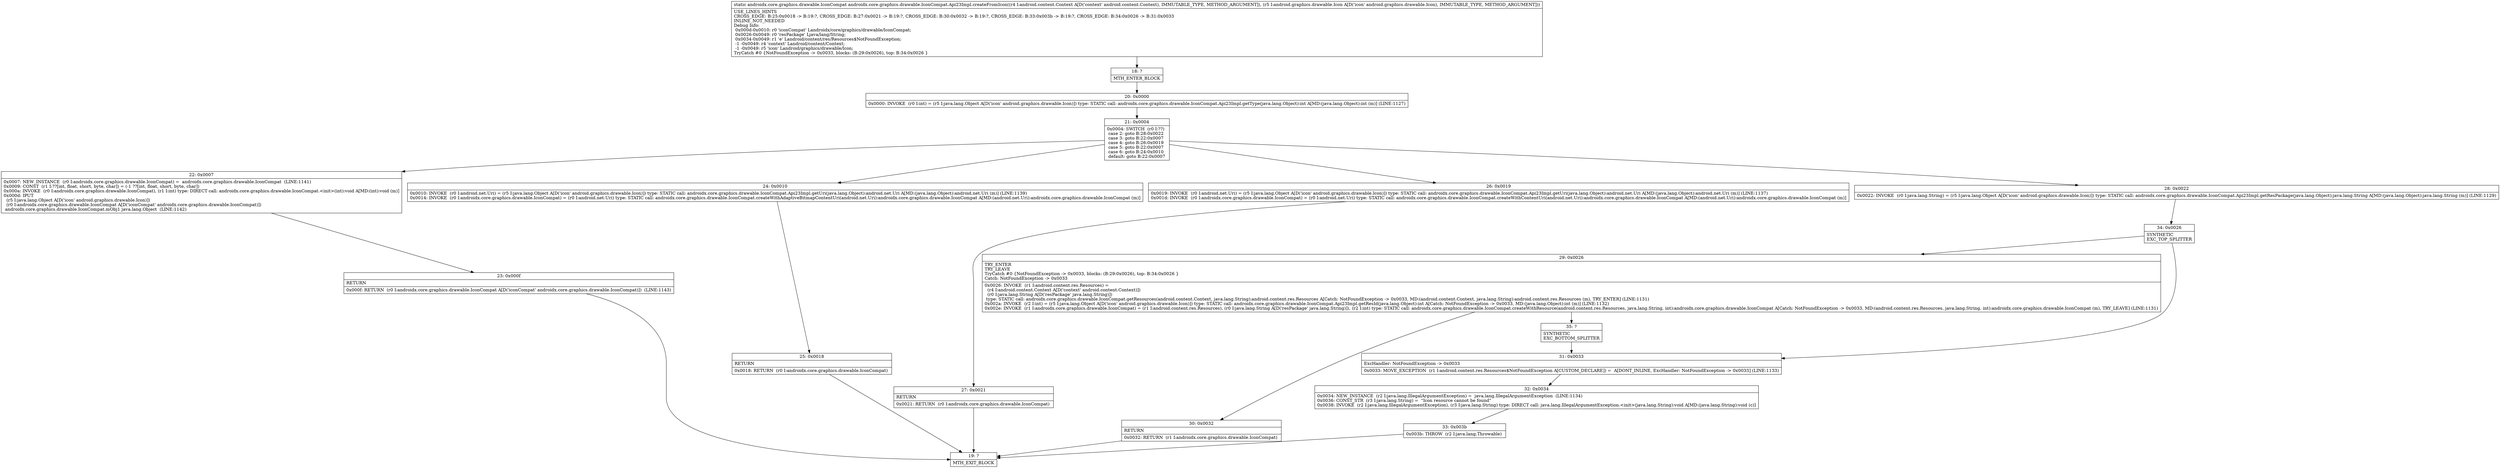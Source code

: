 digraph "CFG forandroidx.core.graphics.drawable.IconCompat.Api23Impl.createFromIcon(Landroid\/content\/Context;Landroid\/graphics\/drawable\/Icon;)Landroidx\/core\/graphics\/drawable\/IconCompat;" {
Node_18 [shape=record,label="{18\:\ ?|MTH_ENTER_BLOCK\l}"];
Node_20 [shape=record,label="{20\:\ 0x0000|0x0000: INVOKE  (r0 I:int) = (r5 I:java.lang.Object A[D('icon' android.graphics.drawable.Icon)]) type: STATIC call: androidx.core.graphics.drawable.IconCompat.Api23Impl.getType(java.lang.Object):int A[MD:(java.lang.Object):int (m)] (LINE:1127)\l}"];
Node_21 [shape=record,label="{21\:\ 0x0004|0x0004: SWITCH  (r0 I:??)\l case 2: goto B:28:0x0022\l case 3: goto B:22:0x0007\l case 4: goto B:26:0x0019\l case 5: goto B:22:0x0007\l case 6: goto B:24:0x0010\l default: goto B:22:0x0007 \l}"];
Node_22 [shape=record,label="{22\:\ 0x0007|0x0007: NEW_INSTANCE  (r0 I:androidx.core.graphics.drawable.IconCompat) =  androidx.core.graphics.drawable.IconCompat  (LINE:1141)\l0x0009: CONST  (r1 I:??[int, float, short, byte, char]) = (\-1 ??[int, float, short, byte, char]) \l0x000a: INVOKE  (r0 I:androidx.core.graphics.drawable.IconCompat), (r1 I:int) type: DIRECT call: androidx.core.graphics.drawable.IconCompat.\<init\>(int):void A[MD:(int):void (m)]\l0x000d: IPUT  \l  (r5 I:java.lang.Object A[D('icon' android.graphics.drawable.Icon)])\l  (r0 I:androidx.core.graphics.drawable.IconCompat A[D('iconCompat' androidx.core.graphics.drawable.IconCompat)])\l androidx.core.graphics.drawable.IconCompat.mObj1 java.lang.Object  (LINE:1142)\l}"];
Node_23 [shape=record,label="{23\:\ 0x000f|RETURN\l|0x000f: RETURN  (r0 I:androidx.core.graphics.drawable.IconCompat A[D('iconCompat' androidx.core.graphics.drawable.IconCompat)])  (LINE:1143)\l}"];
Node_19 [shape=record,label="{19\:\ ?|MTH_EXIT_BLOCK\l}"];
Node_24 [shape=record,label="{24\:\ 0x0010|0x0010: INVOKE  (r0 I:android.net.Uri) = (r5 I:java.lang.Object A[D('icon' android.graphics.drawable.Icon)]) type: STATIC call: androidx.core.graphics.drawable.IconCompat.Api23Impl.getUri(java.lang.Object):android.net.Uri A[MD:(java.lang.Object):android.net.Uri (m)] (LINE:1139)\l0x0014: INVOKE  (r0 I:androidx.core.graphics.drawable.IconCompat) = (r0 I:android.net.Uri) type: STATIC call: androidx.core.graphics.drawable.IconCompat.createWithAdaptiveBitmapContentUri(android.net.Uri):androidx.core.graphics.drawable.IconCompat A[MD:(android.net.Uri):androidx.core.graphics.drawable.IconCompat (m)]\l}"];
Node_25 [shape=record,label="{25\:\ 0x0018|RETURN\l|0x0018: RETURN  (r0 I:androidx.core.graphics.drawable.IconCompat) \l}"];
Node_26 [shape=record,label="{26\:\ 0x0019|0x0019: INVOKE  (r0 I:android.net.Uri) = (r5 I:java.lang.Object A[D('icon' android.graphics.drawable.Icon)]) type: STATIC call: androidx.core.graphics.drawable.IconCompat.Api23Impl.getUri(java.lang.Object):android.net.Uri A[MD:(java.lang.Object):android.net.Uri (m)] (LINE:1137)\l0x001d: INVOKE  (r0 I:androidx.core.graphics.drawable.IconCompat) = (r0 I:android.net.Uri) type: STATIC call: androidx.core.graphics.drawable.IconCompat.createWithContentUri(android.net.Uri):androidx.core.graphics.drawable.IconCompat A[MD:(android.net.Uri):androidx.core.graphics.drawable.IconCompat (m)]\l}"];
Node_27 [shape=record,label="{27\:\ 0x0021|RETURN\l|0x0021: RETURN  (r0 I:androidx.core.graphics.drawable.IconCompat) \l}"];
Node_28 [shape=record,label="{28\:\ 0x0022|0x0022: INVOKE  (r0 I:java.lang.String) = (r5 I:java.lang.Object A[D('icon' android.graphics.drawable.Icon)]) type: STATIC call: androidx.core.graphics.drawable.IconCompat.Api23Impl.getResPackage(java.lang.Object):java.lang.String A[MD:(java.lang.Object):java.lang.String (m)] (LINE:1129)\l}"];
Node_34 [shape=record,label="{34\:\ 0x0026|SYNTHETIC\lEXC_TOP_SPLITTER\l}"];
Node_29 [shape=record,label="{29\:\ 0x0026|TRY_ENTER\lTRY_LEAVE\lTryCatch #0 \{NotFoundException \-\> 0x0033, blocks: (B:29:0x0026), top: B:34:0x0026 \}\lCatch: NotFoundException \-\> 0x0033\l|0x0026: INVOKE  (r1 I:android.content.res.Resources) = \l  (r4 I:android.content.Context A[D('context' android.content.Context)])\l  (r0 I:java.lang.String A[D('resPackage' java.lang.String)])\l type: STATIC call: androidx.core.graphics.drawable.IconCompat.getResources(android.content.Context, java.lang.String):android.content.res.Resources A[Catch: NotFoundException \-\> 0x0033, MD:(android.content.Context, java.lang.String):android.content.res.Resources (m), TRY_ENTER] (LINE:1131)\l0x002a: INVOKE  (r2 I:int) = (r5 I:java.lang.Object A[D('icon' android.graphics.drawable.Icon)]) type: STATIC call: androidx.core.graphics.drawable.IconCompat.Api23Impl.getResId(java.lang.Object):int A[Catch: NotFoundException \-\> 0x0033, MD:(java.lang.Object):int (m)] (LINE:1132)\l0x002e: INVOKE  (r1 I:androidx.core.graphics.drawable.IconCompat) = (r1 I:android.content.res.Resources), (r0 I:java.lang.String A[D('resPackage' java.lang.String)]), (r2 I:int) type: STATIC call: androidx.core.graphics.drawable.IconCompat.createWithResource(android.content.res.Resources, java.lang.String, int):androidx.core.graphics.drawable.IconCompat A[Catch: NotFoundException \-\> 0x0033, MD:(android.content.res.Resources, java.lang.String, int):androidx.core.graphics.drawable.IconCompat (m), TRY_LEAVE] (LINE:1131)\l}"];
Node_30 [shape=record,label="{30\:\ 0x0032|RETURN\l|0x0032: RETURN  (r1 I:androidx.core.graphics.drawable.IconCompat) \l}"];
Node_35 [shape=record,label="{35\:\ ?|SYNTHETIC\lEXC_BOTTOM_SPLITTER\l}"];
Node_31 [shape=record,label="{31\:\ 0x0033|ExcHandler: NotFoundException \-\> 0x0033\l|0x0033: MOVE_EXCEPTION  (r1 I:android.content.res.Resources$NotFoundException A[CUSTOM_DECLARE]) =  A[DONT_INLINE, ExcHandler: NotFoundException \-\> 0x0033] (LINE:1133)\l}"];
Node_32 [shape=record,label="{32\:\ 0x0034|0x0034: NEW_INSTANCE  (r2 I:java.lang.IllegalArgumentException) =  java.lang.IllegalArgumentException  (LINE:1134)\l0x0036: CONST_STR  (r3 I:java.lang.String) =  \"Icon resource cannot be found\" \l0x0038: INVOKE  (r2 I:java.lang.IllegalArgumentException), (r3 I:java.lang.String) type: DIRECT call: java.lang.IllegalArgumentException.\<init\>(java.lang.String):void A[MD:(java.lang.String):void (c)]\l}"];
Node_33 [shape=record,label="{33\:\ 0x003b|0x003b: THROW  (r2 I:java.lang.Throwable) \l}"];
MethodNode[shape=record,label="{static androidx.core.graphics.drawable.IconCompat androidx.core.graphics.drawable.IconCompat.Api23Impl.createFromIcon((r4 I:android.content.Context A[D('context' android.content.Context), IMMUTABLE_TYPE, METHOD_ARGUMENT]), (r5 I:android.graphics.drawable.Icon A[D('icon' android.graphics.drawable.Icon), IMMUTABLE_TYPE, METHOD_ARGUMENT]))  | USE_LINES_HINTS\lCROSS_EDGE: B:25:0x0018 \-\> B:19:?, CROSS_EDGE: B:27:0x0021 \-\> B:19:?, CROSS_EDGE: B:30:0x0032 \-\> B:19:?, CROSS_EDGE: B:33:0x003b \-\> B:19:?, CROSS_EDGE: B:34:0x0026 \-\> B:31:0x0033\lINLINE_NOT_NEEDED\lDebug Info:\l  0x000d\-0x0010: r0 'iconCompat' Landroidx\/core\/graphics\/drawable\/IconCompat;\l  0x0026\-0x0049: r0 'resPackage' Ljava\/lang\/String;\l  0x0034\-0x0049: r1 'e' Landroid\/content\/res\/Resources$NotFoundException;\l  \-1 \-0x0049: r4 'context' Landroid\/content\/Context;\l  \-1 \-0x0049: r5 'icon' Landroid\/graphics\/drawable\/Icon;\lTryCatch #0 \{NotFoundException \-\> 0x0033, blocks: (B:29:0x0026), top: B:34:0x0026 \}\l}"];
MethodNode -> Node_18;Node_18 -> Node_20;
Node_20 -> Node_21;
Node_21 -> Node_22;
Node_21 -> Node_24;
Node_21 -> Node_26;
Node_21 -> Node_28;
Node_22 -> Node_23;
Node_23 -> Node_19;
Node_24 -> Node_25;
Node_25 -> Node_19;
Node_26 -> Node_27;
Node_27 -> Node_19;
Node_28 -> Node_34;
Node_34 -> Node_29;
Node_34 -> Node_31;
Node_29 -> Node_30;
Node_29 -> Node_35;
Node_30 -> Node_19;
Node_35 -> Node_31;
Node_31 -> Node_32;
Node_32 -> Node_33;
Node_33 -> Node_19;
}

